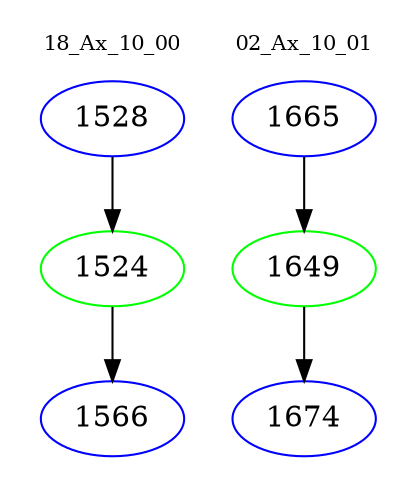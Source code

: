 digraph{
subgraph cluster_0 {
color = white
label = "18_Ax_10_00";
fontsize=10;
T0_1528 [label="1528", color="blue"]
T0_1528 -> T0_1524 [color="black"]
T0_1524 [label="1524", color="green"]
T0_1524 -> T0_1566 [color="black"]
T0_1566 [label="1566", color="blue"]
}
subgraph cluster_1 {
color = white
label = "02_Ax_10_01";
fontsize=10;
T1_1665 [label="1665", color="blue"]
T1_1665 -> T1_1649 [color="black"]
T1_1649 [label="1649", color="green"]
T1_1649 -> T1_1674 [color="black"]
T1_1674 [label="1674", color="blue"]
}
}
